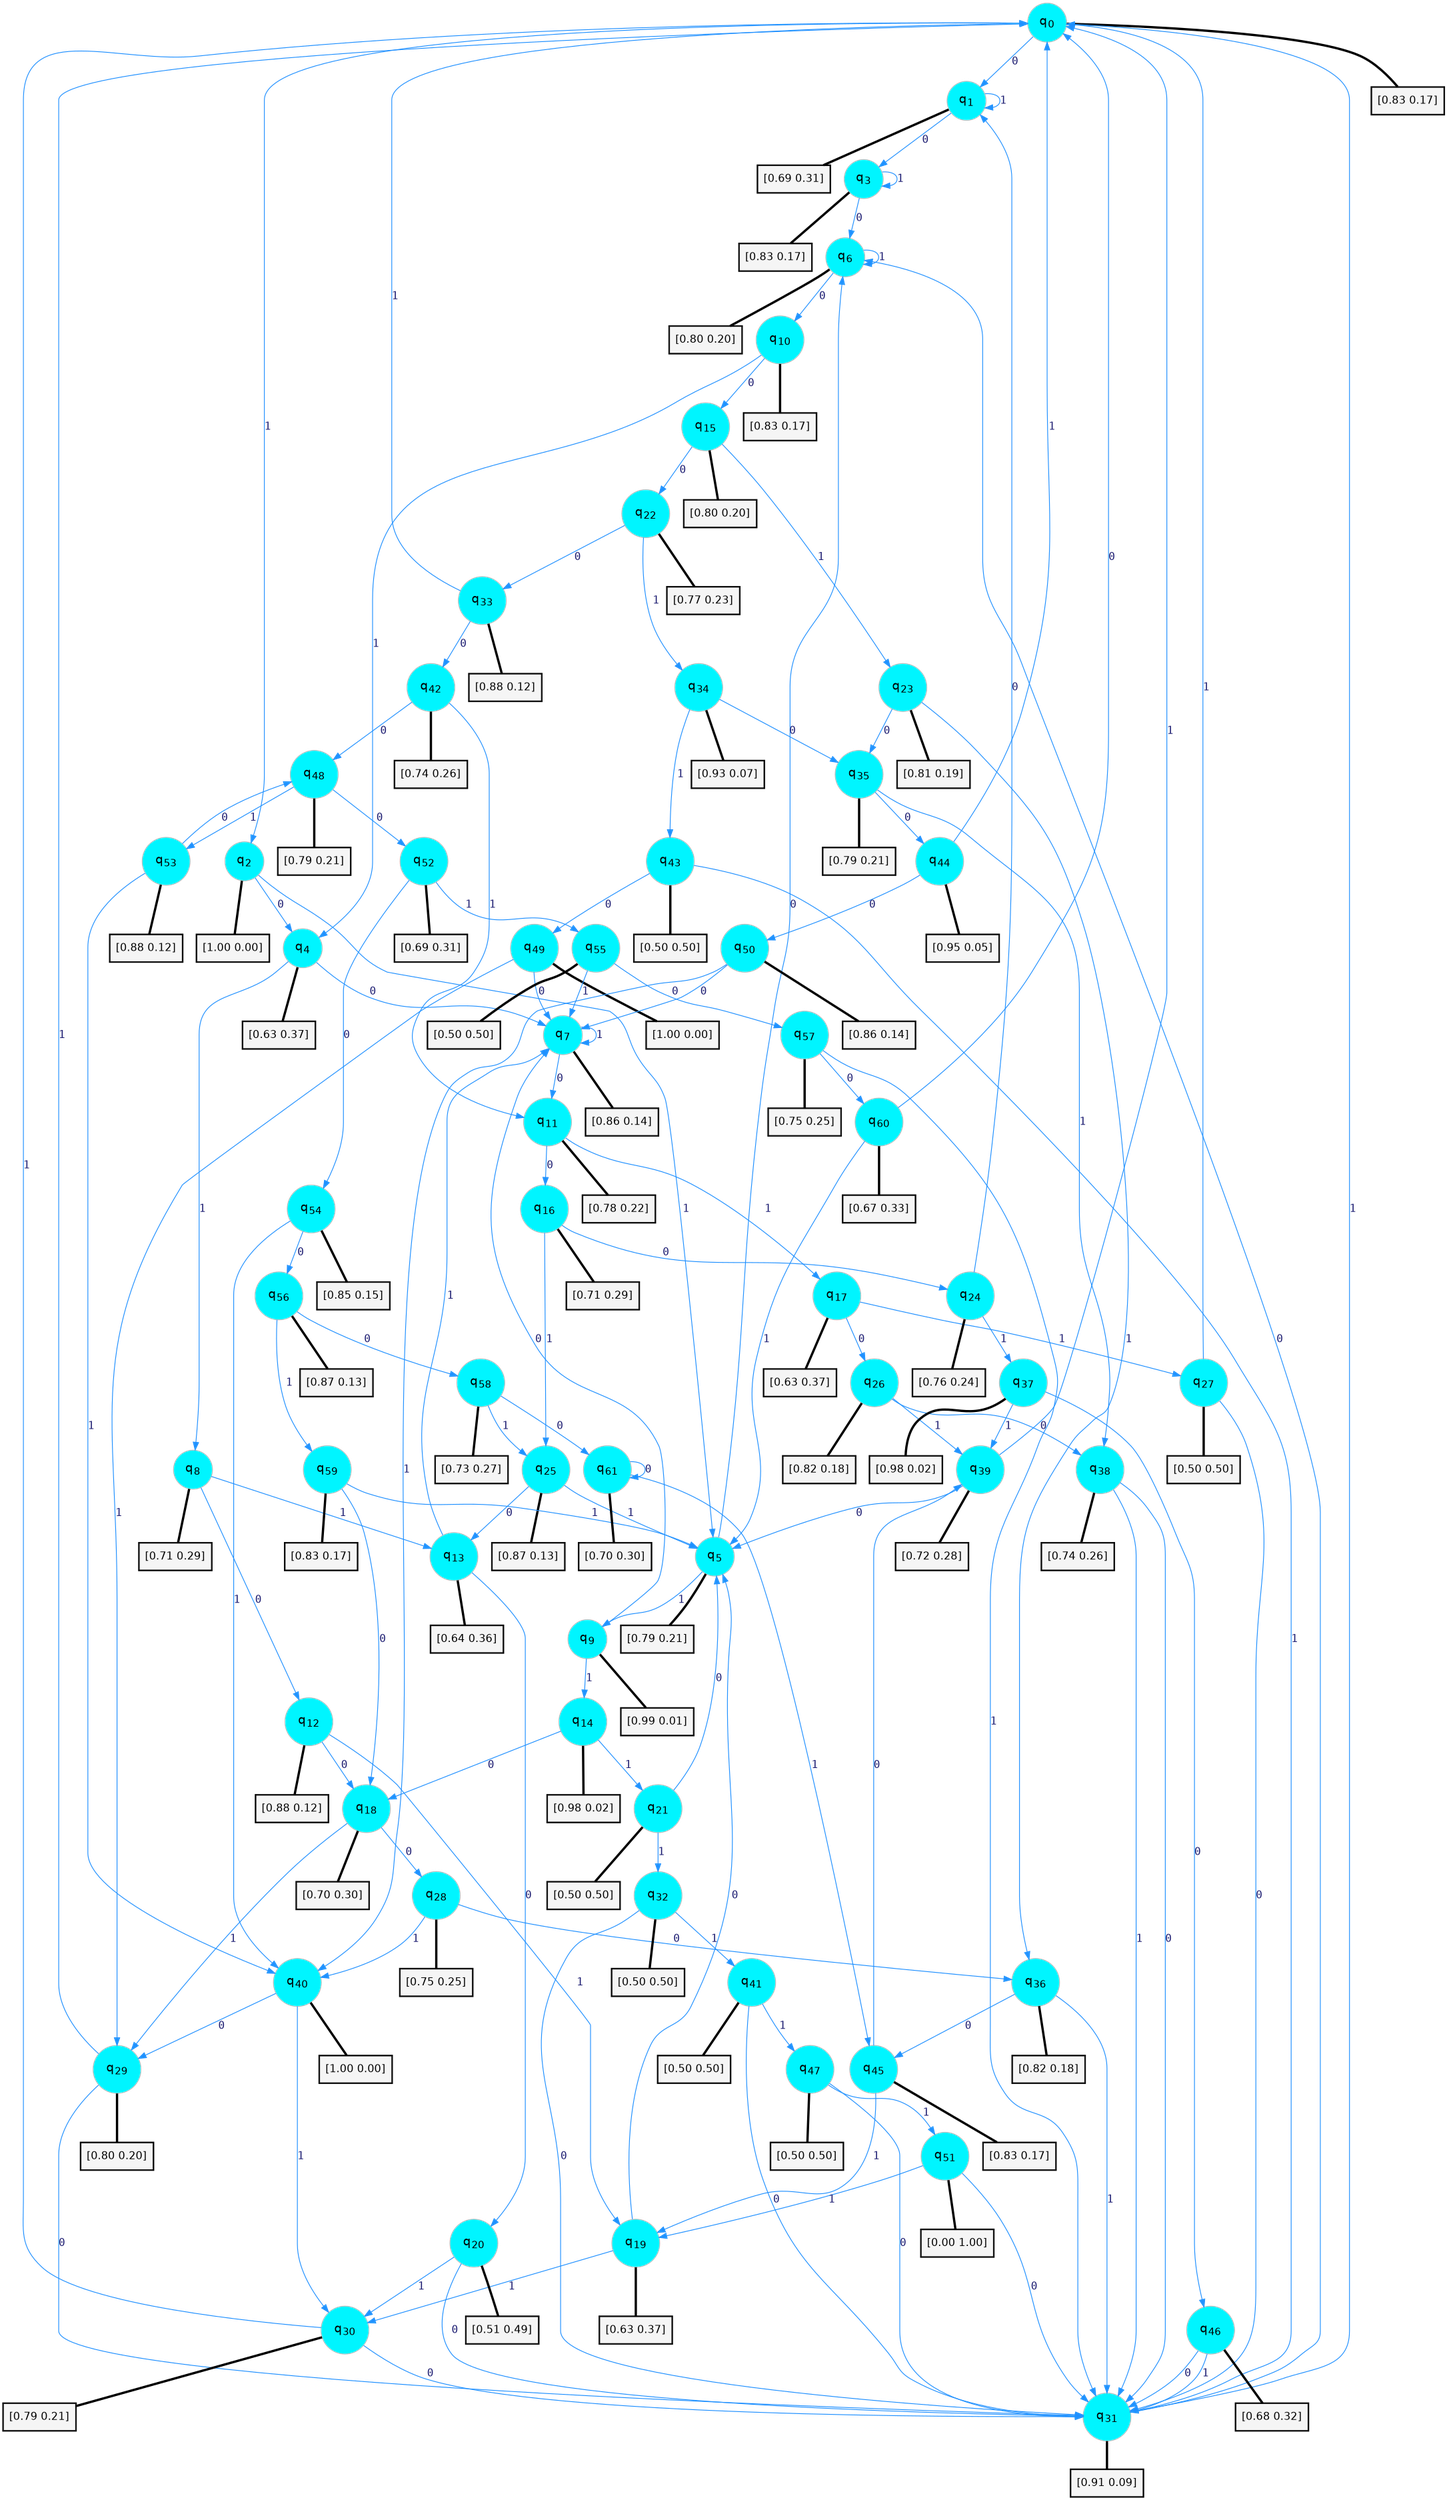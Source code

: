 digraph G {
graph [
bgcolor=transparent, dpi=300, rankdir=TD, size="40,25"];
node [
color=gray, fillcolor=turquoise1, fontcolor=black, fontname=Helvetica, fontsize=16, fontweight=bold, shape=circle, style=filled];
edge [
arrowsize=1, color=dodgerblue1, fontcolor=midnightblue, fontname=courier, fontweight=bold, penwidth=1, style=solid, weight=20];
0[label=<q<SUB>0</SUB>>];
1[label=<q<SUB>1</SUB>>];
2[label=<q<SUB>2</SUB>>];
3[label=<q<SUB>3</SUB>>];
4[label=<q<SUB>4</SUB>>];
5[label=<q<SUB>5</SUB>>];
6[label=<q<SUB>6</SUB>>];
7[label=<q<SUB>7</SUB>>];
8[label=<q<SUB>8</SUB>>];
9[label=<q<SUB>9</SUB>>];
10[label=<q<SUB>10</SUB>>];
11[label=<q<SUB>11</SUB>>];
12[label=<q<SUB>12</SUB>>];
13[label=<q<SUB>13</SUB>>];
14[label=<q<SUB>14</SUB>>];
15[label=<q<SUB>15</SUB>>];
16[label=<q<SUB>16</SUB>>];
17[label=<q<SUB>17</SUB>>];
18[label=<q<SUB>18</SUB>>];
19[label=<q<SUB>19</SUB>>];
20[label=<q<SUB>20</SUB>>];
21[label=<q<SUB>21</SUB>>];
22[label=<q<SUB>22</SUB>>];
23[label=<q<SUB>23</SUB>>];
24[label=<q<SUB>24</SUB>>];
25[label=<q<SUB>25</SUB>>];
26[label=<q<SUB>26</SUB>>];
27[label=<q<SUB>27</SUB>>];
28[label=<q<SUB>28</SUB>>];
29[label=<q<SUB>29</SUB>>];
30[label=<q<SUB>30</SUB>>];
31[label=<q<SUB>31</SUB>>];
32[label=<q<SUB>32</SUB>>];
33[label=<q<SUB>33</SUB>>];
34[label=<q<SUB>34</SUB>>];
35[label=<q<SUB>35</SUB>>];
36[label=<q<SUB>36</SUB>>];
37[label=<q<SUB>37</SUB>>];
38[label=<q<SUB>38</SUB>>];
39[label=<q<SUB>39</SUB>>];
40[label=<q<SUB>40</SUB>>];
41[label=<q<SUB>41</SUB>>];
42[label=<q<SUB>42</SUB>>];
43[label=<q<SUB>43</SUB>>];
44[label=<q<SUB>44</SUB>>];
45[label=<q<SUB>45</SUB>>];
46[label=<q<SUB>46</SUB>>];
47[label=<q<SUB>47</SUB>>];
48[label=<q<SUB>48</SUB>>];
49[label=<q<SUB>49</SUB>>];
50[label=<q<SUB>50</SUB>>];
51[label=<q<SUB>51</SUB>>];
52[label=<q<SUB>52</SUB>>];
53[label=<q<SUB>53</SUB>>];
54[label=<q<SUB>54</SUB>>];
55[label=<q<SUB>55</SUB>>];
56[label=<q<SUB>56</SUB>>];
57[label=<q<SUB>57</SUB>>];
58[label=<q<SUB>58</SUB>>];
59[label=<q<SUB>59</SUB>>];
60[label=<q<SUB>60</SUB>>];
61[label=<q<SUB>61</SUB>>];
62[label="[0.83 0.17]", shape=box,fontcolor=black, fontname=Helvetica, fontsize=14, penwidth=2, fillcolor=whitesmoke,color=black];
63[label="[0.69 0.31]", shape=box,fontcolor=black, fontname=Helvetica, fontsize=14, penwidth=2, fillcolor=whitesmoke,color=black];
64[label="[1.00 0.00]", shape=box,fontcolor=black, fontname=Helvetica, fontsize=14, penwidth=2, fillcolor=whitesmoke,color=black];
65[label="[0.83 0.17]", shape=box,fontcolor=black, fontname=Helvetica, fontsize=14, penwidth=2, fillcolor=whitesmoke,color=black];
66[label="[0.63 0.37]", shape=box,fontcolor=black, fontname=Helvetica, fontsize=14, penwidth=2, fillcolor=whitesmoke,color=black];
67[label="[0.79 0.21]", shape=box,fontcolor=black, fontname=Helvetica, fontsize=14, penwidth=2, fillcolor=whitesmoke,color=black];
68[label="[0.80 0.20]", shape=box,fontcolor=black, fontname=Helvetica, fontsize=14, penwidth=2, fillcolor=whitesmoke,color=black];
69[label="[0.86 0.14]", shape=box,fontcolor=black, fontname=Helvetica, fontsize=14, penwidth=2, fillcolor=whitesmoke,color=black];
70[label="[0.71 0.29]", shape=box,fontcolor=black, fontname=Helvetica, fontsize=14, penwidth=2, fillcolor=whitesmoke,color=black];
71[label="[0.99 0.01]", shape=box,fontcolor=black, fontname=Helvetica, fontsize=14, penwidth=2, fillcolor=whitesmoke,color=black];
72[label="[0.83 0.17]", shape=box,fontcolor=black, fontname=Helvetica, fontsize=14, penwidth=2, fillcolor=whitesmoke,color=black];
73[label="[0.78 0.22]", shape=box,fontcolor=black, fontname=Helvetica, fontsize=14, penwidth=2, fillcolor=whitesmoke,color=black];
74[label="[0.88 0.12]", shape=box,fontcolor=black, fontname=Helvetica, fontsize=14, penwidth=2, fillcolor=whitesmoke,color=black];
75[label="[0.64 0.36]", shape=box,fontcolor=black, fontname=Helvetica, fontsize=14, penwidth=2, fillcolor=whitesmoke,color=black];
76[label="[0.98 0.02]", shape=box,fontcolor=black, fontname=Helvetica, fontsize=14, penwidth=2, fillcolor=whitesmoke,color=black];
77[label="[0.80 0.20]", shape=box,fontcolor=black, fontname=Helvetica, fontsize=14, penwidth=2, fillcolor=whitesmoke,color=black];
78[label="[0.71 0.29]", shape=box,fontcolor=black, fontname=Helvetica, fontsize=14, penwidth=2, fillcolor=whitesmoke,color=black];
79[label="[0.63 0.37]", shape=box,fontcolor=black, fontname=Helvetica, fontsize=14, penwidth=2, fillcolor=whitesmoke,color=black];
80[label="[0.70 0.30]", shape=box,fontcolor=black, fontname=Helvetica, fontsize=14, penwidth=2, fillcolor=whitesmoke,color=black];
81[label="[0.63 0.37]", shape=box,fontcolor=black, fontname=Helvetica, fontsize=14, penwidth=2, fillcolor=whitesmoke,color=black];
82[label="[0.51 0.49]", shape=box,fontcolor=black, fontname=Helvetica, fontsize=14, penwidth=2, fillcolor=whitesmoke,color=black];
83[label="[0.50 0.50]", shape=box,fontcolor=black, fontname=Helvetica, fontsize=14, penwidth=2, fillcolor=whitesmoke,color=black];
84[label="[0.77 0.23]", shape=box,fontcolor=black, fontname=Helvetica, fontsize=14, penwidth=2, fillcolor=whitesmoke,color=black];
85[label="[0.81 0.19]", shape=box,fontcolor=black, fontname=Helvetica, fontsize=14, penwidth=2, fillcolor=whitesmoke,color=black];
86[label="[0.76 0.24]", shape=box,fontcolor=black, fontname=Helvetica, fontsize=14, penwidth=2, fillcolor=whitesmoke,color=black];
87[label="[0.87 0.13]", shape=box,fontcolor=black, fontname=Helvetica, fontsize=14, penwidth=2, fillcolor=whitesmoke,color=black];
88[label="[0.82 0.18]", shape=box,fontcolor=black, fontname=Helvetica, fontsize=14, penwidth=2, fillcolor=whitesmoke,color=black];
89[label="[0.50 0.50]", shape=box,fontcolor=black, fontname=Helvetica, fontsize=14, penwidth=2, fillcolor=whitesmoke,color=black];
90[label="[0.75 0.25]", shape=box,fontcolor=black, fontname=Helvetica, fontsize=14, penwidth=2, fillcolor=whitesmoke,color=black];
91[label="[0.80 0.20]", shape=box,fontcolor=black, fontname=Helvetica, fontsize=14, penwidth=2, fillcolor=whitesmoke,color=black];
92[label="[0.79 0.21]", shape=box,fontcolor=black, fontname=Helvetica, fontsize=14, penwidth=2, fillcolor=whitesmoke,color=black];
93[label="[0.91 0.09]", shape=box,fontcolor=black, fontname=Helvetica, fontsize=14, penwidth=2, fillcolor=whitesmoke,color=black];
94[label="[0.50 0.50]", shape=box,fontcolor=black, fontname=Helvetica, fontsize=14, penwidth=2, fillcolor=whitesmoke,color=black];
95[label="[0.88 0.12]", shape=box,fontcolor=black, fontname=Helvetica, fontsize=14, penwidth=2, fillcolor=whitesmoke,color=black];
96[label="[0.93 0.07]", shape=box,fontcolor=black, fontname=Helvetica, fontsize=14, penwidth=2, fillcolor=whitesmoke,color=black];
97[label="[0.79 0.21]", shape=box,fontcolor=black, fontname=Helvetica, fontsize=14, penwidth=2, fillcolor=whitesmoke,color=black];
98[label="[0.82 0.18]", shape=box,fontcolor=black, fontname=Helvetica, fontsize=14, penwidth=2, fillcolor=whitesmoke,color=black];
99[label="[0.98 0.02]", shape=box,fontcolor=black, fontname=Helvetica, fontsize=14, penwidth=2, fillcolor=whitesmoke,color=black];
100[label="[0.74 0.26]", shape=box,fontcolor=black, fontname=Helvetica, fontsize=14, penwidth=2, fillcolor=whitesmoke,color=black];
101[label="[0.72 0.28]", shape=box,fontcolor=black, fontname=Helvetica, fontsize=14, penwidth=2, fillcolor=whitesmoke,color=black];
102[label="[1.00 0.00]", shape=box,fontcolor=black, fontname=Helvetica, fontsize=14, penwidth=2, fillcolor=whitesmoke,color=black];
103[label="[0.50 0.50]", shape=box,fontcolor=black, fontname=Helvetica, fontsize=14, penwidth=2, fillcolor=whitesmoke,color=black];
104[label="[0.74 0.26]", shape=box,fontcolor=black, fontname=Helvetica, fontsize=14, penwidth=2, fillcolor=whitesmoke,color=black];
105[label="[0.50 0.50]", shape=box,fontcolor=black, fontname=Helvetica, fontsize=14, penwidth=2, fillcolor=whitesmoke,color=black];
106[label="[0.95 0.05]", shape=box,fontcolor=black, fontname=Helvetica, fontsize=14, penwidth=2, fillcolor=whitesmoke,color=black];
107[label="[0.83 0.17]", shape=box,fontcolor=black, fontname=Helvetica, fontsize=14, penwidth=2, fillcolor=whitesmoke,color=black];
108[label="[0.68 0.32]", shape=box,fontcolor=black, fontname=Helvetica, fontsize=14, penwidth=2, fillcolor=whitesmoke,color=black];
109[label="[0.50 0.50]", shape=box,fontcolor=black, fontname=Helvetica, fontsize=14, penwidth=2, fillcolor=whitesmoke,color=black];
110[label="[0.79 0.21]", shape=box,fontcolor=black, fontname=Helvetica, fontsize=14, penwidth=2, fillcolor=whitesmoke,color=black];
111[label="[1.00 0.00]", shape=box,fontcolor=black, fontname=Helvetica, fontsize=14, penwidth=2, fillcolor=whitesmoke,color=black];
112[label="[0.86 0.14]", shape=box,fontcolor=black, fontname=Helvetica, fontsize=14, penwidth=2, fillcolor=whitesmoke,color=black];
113[label="[0.00 1.00]", shape=box,fontcolor=black, fontname=Helvetica, fontsize=14, penwidth=2, fillcolor=whitesmoke,color=black];
114[label="[0.69 0.31]", shape=box,fontcolor=black, fontname=Helvetica, fontsize=14, penwidth=2, fillcolor=whitesmoke,color=black];
115[label="[0.88 0.12]", shape=box,fontcolor=black, fontname=Helvetica, fontsize=14, penwidth=2, fillcolor=whitesmoke,color=black];
116[label="[0.85 0.15]", shape=box,fontcolor=black, fontname=Helvetica, fontsize=14, penwidth=2, fillcolor=whitesmoke,color=black];
117[label="[0.50 0.50]", shape=box,fontcolor=black, fontname=Helvetica, fontsize=14, penwidth=2, fillcolor=whitesmoke,color=black];
118[label="[0.87 0.13]", shape=box,fontcolor=black, fontname=Helvetica, fontsize=14, penwidth=2, fillcolor=whitesmoke,color=black];
119[label="[0.75 0.25]", shape=box,fontcolor=black, fontname=Helvetica, fontsize=14, penwidth=2, fillcolor=whitesmoke,color=black];
120[label="[0.73 0.27]", shape=box,fontcolor=black, fontname=Helvetica, fontsize=14, penwidth=2, fillcolor=whitesmoke,color=black];
121[label="[0.83 0.17]", shape=box,fontcolor=black, fontname=Helvetica, fontsize=14, penwidth=2, fillcolor=whitesmoke,color=black];
122[label="[0.67 0.33]", shape=box,fontcolor=black, fontname=Helvetica, fontsize=14, penwidth=2, fillcolor=whitesmoke,color=black];
123[label="[0.70 0.30]", shape=box,fontcolor=black, fontname=Helvetica, fontsize=14, penwidth=2, fillcolor=whitesmoke,color=black];
0->1 [label=0];
0->2 [label=1];
0->62 [arrowhead=none, penwidth=3,color=black];
1->3 [label=0];
1->1 [label=1];
1->63 [arrowhead=none, penwidth=3,color=black];
2->4 [label=0];
2->5 [label=1];
2->64 [arrowhead=none, penwidth=3,color=black];
3->6 [label=0];
3->3 [label=1];
3->65 [arrowhead=none, penwidth=3,color=black];
4->7 [label=0];
4->8 [label=1];
4->66 [arrowhead=none, penwidth=3,color=black];
5->6 [label=0];
5->9 [label=1];
5->67 [arrowhead=none, penwidth=3,color=black];
6->10 [label=0];
6->6 [label=1];
6->68 [arrowhead=none, penwidth=3,color=black];
7->11 [label=0];
7->7 [label=1];
7->69 [arrowhead=none, penwidth=3,color=black];
8->12 [label=0];
8->13 [label=1];
8->70 [arrowhead=none, penwidth=3,color=black];
9->7 [label=0];
9->14 [label=1];
9->71 [arrowhead=none, penwidth=3,color=black];
10->15 [label=0];
10->4 [label=1];
10->72 [arrowhead=none, penwidth=3,color=black];
11->16 [label=0];
11->17 [label=1];
11->73 [arrowhead=none, penwidth=3,color=black];
12->18 [label=0];
12->19 [label=1];
12->74 [arrowhead=none, penwidth=3,color=black];
13->20 [label=0];
13->7 [label=1];
13->75 [arrowhead=none, penwidth=3,color=black];
14->18 [label=0];
14->21 [label=1];
14->76 [arrowhead=none, penwidth=3,color=black];
15->22 [label=0];
15->23 [label=1];
15->77 [arrowhead=none, penwidth=3,color=black];
16->24 [label=0];
16->25 [label=1];
16->78 [arrowhead=none, penwidth=3,color=black];
17->26 [label=0];
17->27 [label=1];
17->79 [arrowhead=none, penwidth=3,color=black];
18->28 [label=0];
18->29 [label=1];
18->80 [arrowhead=none, penwidth=3,color=black];
19->5 [label=0];
19->30 [label=1];
19->81 [arrowhead=none, penwidth=3,color=black];
20->31 [label=0];
20->30 [label=1];
20->82 [arrowhead=none, penwidth=3,color=black];
21->5 [label=0];
21->32 [label=1];
21->83 [arrowhead=none, penwidth=3,color=black];
22->33 [label=0];
22->34 [label=1];
22->84 [arrowhead=none, penwidth=3,color=black];
23->35 [label=0];
23->36 [label=1];
23->85 [arrowhead=none, penwidth=3,color=black];
24->1 [label=0];
24->37 [label=1];
24->86 [arrowhead=none, penwidth=3,color=black];
25->13 [label=0];
25->5 [label=1];
25->87 [arrowhead=none, penwidth=3,color=black];
26->38 [label=0];
26->39 [label=1];
26->88 [arrowhead=none, penwidth=3,color=black];
27->31 [label=0];
27->0 [label=1];
27->89 [arrowhead=none, penwidth=3,color=black];
28->36 [label=0];
28->40 [label=1];
28->90 [arrowhead=none, penwidth=3,color=black];
29->31 [label=0];
29->0 [label=1];
29->91 [arrowhead=none, penwidth=3,color=black];
30->31 [label=0];
30->0 [label=1];
30->92 [arrowhead=none, penwidth=3,color=black];
31->6 [label=0];
31->0 [label=1];
31->93 [arrowhead=none, penwidth=3,color=black];
32->31 [label=0];
32->41 [label=1];
32->94 [arrowhead=none, penwidth=3,color=black];
33->42 [label=0];
33->0 [label=1];
33->95 [arrowhead=none, penwidth=3,color=black];
34->35 [label=0];
34->43 [label=1];
34->96 [arrowhead=none, penwidth=3,color=black];
35->44 [label=0];
35->38 [label=1];
35->97 [arrowhead=none, penwidth=3,color=black];
36->45 [label=0];
36->31 [label=1];
36->98 [arrowhead=none, penwidth=3,color=black];
37->46 [label=0];
37->39 [label=1];
37->99 [arrowhead=none, penwidth=3,color=black];
38->31 [label=0];
38->31 [label=1];
38->100 [arrowhead=none, penwidth=3,color=black];
39->5 [label=0];
39->0 [label=1];
39->101 [arrowhead=none, penwidth=3,color=black];
40->29 [label=0];
40->30 [label=1];
40->102 [arrowhead=none, penwidth=3,color=black];
41->31 [label=0];
41->47 [label=1];
41->103 [arrowhead=none, penwidth=3,color=black];
42->48 [label=0];
42->11 [label=1];
42->104 [arrowhead=none, penwidth=3,color=black];
43->49 [label=0];
43->31 [label=1];
43->105 [arrowhead=none, penwidth=3,color=black];
44->50 [label=0];
44->0 [label=1];
44->106 [arrowhead=none, penwidth=3,color=black];
45->39 [label=0];
45->19 [label=1];
45->107 [arrowhead=none, penwidth=3,color=black];
46->31 [label=0];
46->31 [label=1];
46->108 [arrowhead=none, penwidth=3,color=black];
47->31 [label=0];
47->51 [label=1];
47->109 [arrowhead=none, penwidth=3,color=black];
48->52 [label=0];
48->53 [label=1];
48->110 [arrowhead=none, penwidth=3,color=black];
49->7 [label=0];
49->29 [label=1];
49->111 [arrowhead=none, penwidth=3,color=black];
50->7 [label=0];
50->40 [label=1];
50->112 [arrowhead=none, penwidth=3,color=black];
51->31 [label=0];
51->19 [label=1];
51->113 [arrowhead=none, penwidth=3,color=black];
52->54 [label=0];
52->55 [label=1];
52->114 [arrowhead=none, penwidth=3,color=black];
53->48 [label=0];
53->40 [label=1];
53->115 [arrowhead=none, penwidth=3,color=black];
54->56 [label=0];
54->40 [label=1];
54->116 [arrowhead=none, penwidth=3,color=black];
55->57 [label=0];
55->7 [label=1];
55->117 [arrowhead=none, penwidth=3,color=black];
56->58 [label=0];
56->59 [label=1];
56->118 [arrowhead=none, penwidth=3,color=black];
57->60 [label=0];
57->31 [label=1];
57->119 [arrowhead=none, penwidth=3,color=black];
58->61 [label=0];
58->25 [label=1];
58->120 [arrowhead=none, penwidth=3,color=black];
59->18 [label=0];
59->5 [label=1];
59->121 [arrowhead=none, penwidth=3,color=black];
60->0 [label=0];
60->5 [label=1];
60->122 [arrowhead=none, penwidth=3,color=black];
61->61 [label=0];
61->45 [label=1];
61->123 [arrowhead=none, penwidth=3,color=black];
}
